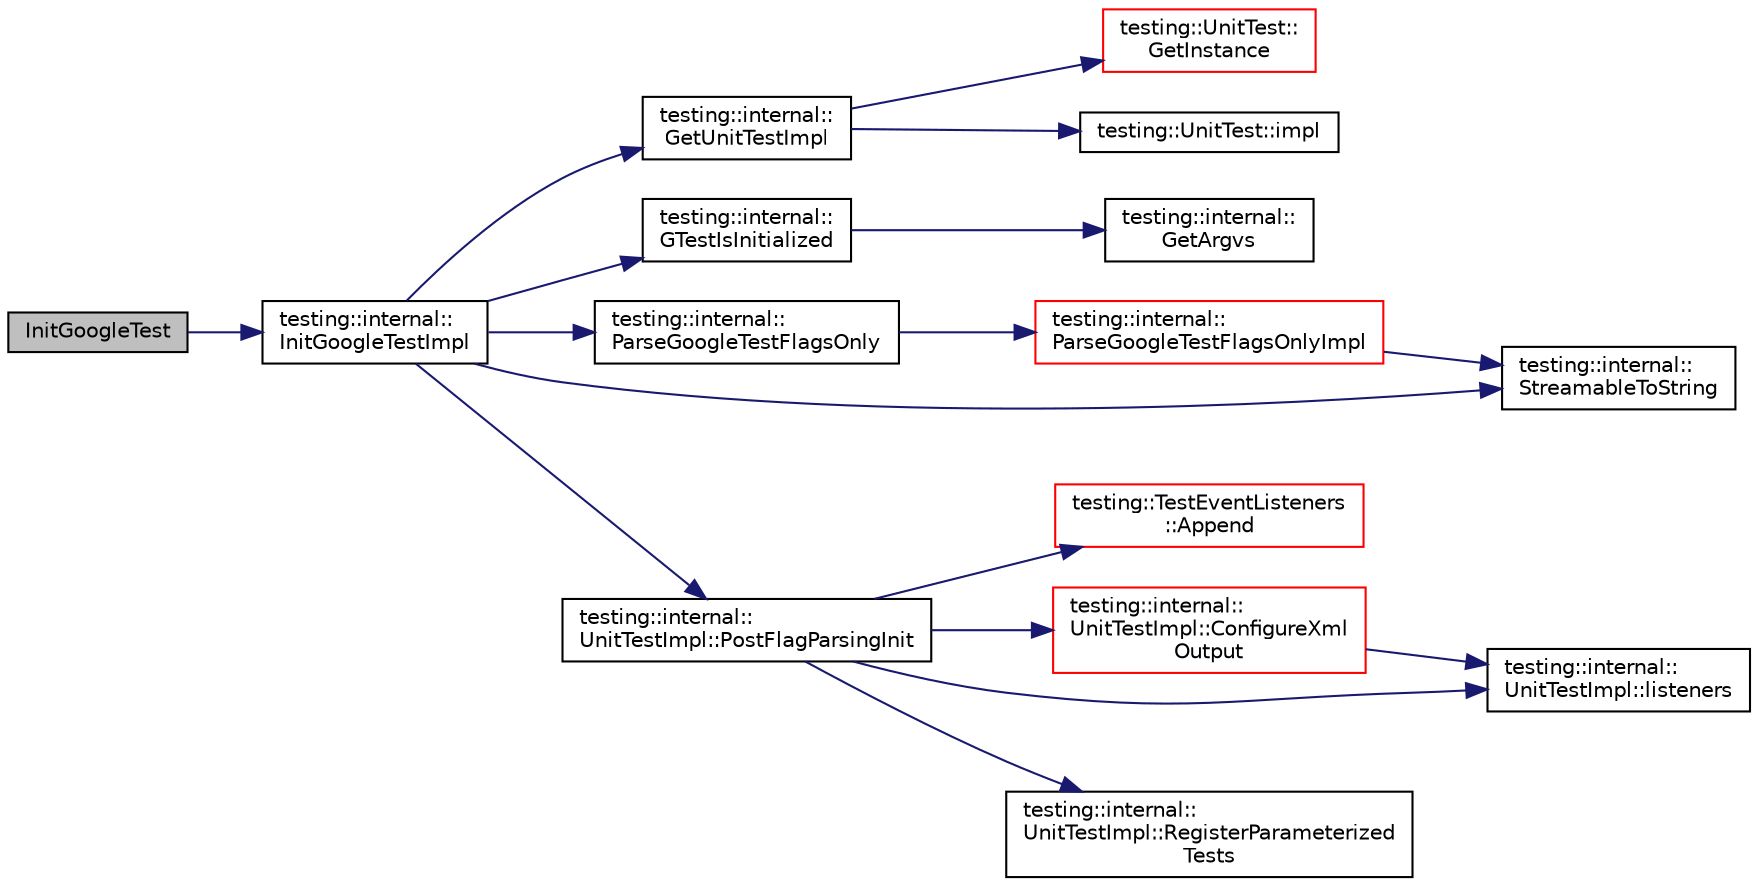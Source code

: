 digraph "InitGoogleTest"
{
 // INTERACTIVE_SVG=YES
 // LATEX_PDF_SIZE
  bgcolor="transparent";
  edge [fontname="Helvetica",fontsize="10",labelfontname="Helvetica",labelfontsize="10"];
  node [fontname="Helvetica",fontsize="10",shape=record];
  rankdir="LR";
  Node1 [label="InitGoogleTest",height=0.2,width=0.4,color="black", fillcolor="grey75", style="filled", fontcolor="black",tooltip=" "];
  Node1 -> Node2 [color="midnightblue",fontsize="10",style="solid",fontname="Helvetica"];
  Node2 [label="testing::internal::\lInitGoogleTestImpl",height=0.2,width=0.4,color="black",URL="$d0/da7/namespacetesting_1_1internal_ac3c6fa93391768aa91c6238b31aaeeb5.html#ac3c6fa93391768aa91c6238b31aaeeb5",tooltip=" "];
  Node2 -> Node3 [color="midnightblue",fontsize="10",style="solid",fontname="Helvetica"];
  Node3 [label="testing::internal::\lGetUnitTestImpl",height=0.2,width=0.4,color="black",URL="$d0/da7/namespacetesting_1_1internal_ad104a3ca418dd1726ea22240b5d77258.html#ad104a3ca418dd1726ea22240b5d77258",tooltip=" "];
  Node3 -> Node4 [color="midnightblue",fontsize="10",style="solid",fontname="Helvetica"];
  Node4 [label="testing::UnitTest::\lGetInstance",height=0.2,width=0.4,color="red",URL="$d5/d21/classtesting_1_1UnitTest_ad200090b11104aca39f25043701886cf.html#ad200090b11104aca39f25043701886cf",tooltip=" "];
  Node3 -> Node6 [color="midnightblue",fontsize="10",style="solid",fontname="Helvetica"];
  Node6 [label="testing::UnitTest::impl",height=0.2,width=0.4,color="black",URL="$d5/d21/classtesting_1_1UnitTest_a7fc0e26510d98598fc6632b7e66a281d.html#a7fc0e26510d98598fc6632b7e66a281d",tooltip=" "];
  Node2 -> Node7 [color="midnightblue",fontsize="10",style="solid",fontname="Helvetica"];
  Node7 [label="testing::internal::\lGTestIsInitialized",height=0.2,width=0.4,color="black",URL="$d0/da7/namespacetesting_1_1internal_a91e707e0d371fae0224ffd37f0d042af.html#a91e707e0d371fae0224ffd37f0d042af",tooltip=" "];
  Node7 -> Node8 [color="midnightblue",fontsize="10",style="solid",fontname="Helvetica"];
  Node8 [label="testing::internal::\lGetArgvs",height=0.2,width=0.4,color="black",URL="$d0/da7/namespacetesting_1_1internal_a72bae19a0033260a6266052ec0126551.html#a72bae19a0033260a6266052ec0126551",tooltip=" "];
  Node2 -> Node9 [color="midnightblue",fontsize="10",style="solid",fontname="Helvetica"];
  Node9 [label="testing::internal::\lParseGoogleTestFlagsOnly",height=0.2,width=0.4,color="black",URL="$d0/da7/namespacetesting_1_1internal_a5655276556ac09c8d184920553da3e90.html#a5655276556ac09c8d184920553da3e90",tooltip=" "];
  Node9 -> Node10 [color="midnightblue",fontsize="10",style="solid",fontname="Helvetica"];
  Node10 [label="testing::internal::\lParseGoogleTestFlagsOnlyImpl",height=0.2,width=0.4,color="red",URL="$d0/da7/namespacetesting_1_1internal_ae4c46ce8c3d016848fff52cc5133f2ac.html#ae4c46ce8c3d016848fff52cc5133f2ac",tooltip=" "];
  Node10 -> Node38 [color="midnightblue",fontsize="10",style="solid",fontname="Helvetica"];
  Node38 [label="testing::internal::\lStreamableToString",height=0.2,width=0.4,color="black",URL="$d0/da7/namespacetesting_1_1internal_aad4beed95d0846e6ffc5da0978ef3bb9.html#aad4beed95d0846e6ffc5da0978ef3bb9",tooltip=" "];
  Node2 -> Node39 [color="midnightblue",fontsize="10",style="solid",fontname="Helvetica"];
  Node39 [label="testing::internal::\lUnitTestImpl::PostFlagParsingInit",height=0.2,width=0.4,color="black",URL="$d0/de3/classtesting_1_1internal_1_1UnitTestImpl_a3d68c6d1fdec822210f96171a3b57b47.html#a3d68c6d1fdec822210f96171a3b57b47",tooltip=" "];
  Node39 -> Node40 [color="midnightblue",fontsize="10",style="solid",fontname="Helvetica"];
  Node40 [label="testing::TestEventListeners\l::Append",height=0.2,width=0.4,color="red",URL="$db/d70/classtesting_1_1TestEventListeners_ad98bf37c3296d62b69659734cb6c7cf8.html#ad98bf37c3296d62b69659734cb6c7cf8",tooltip=" "];
  Node39 -> Node42 [color="midnightblue",fontsize="10",style="solid",fontname="Helvetica"];
  Node42 [label="testing::internal::\lUnitTestImpl::ConfigureXml\lOutput",height=0.2,width=0.4,color="red",URL="$d0/de3/classtesting_1_1internal_1_1UnitTestImpl_acc7d69fbca3370bbdd13ee2b63576030.html#acc7d69fbca3370bbdd13ee2b63576030",tooltip=" "];
  Node42 -> Node64 [color="midnightblue",fontsize="10",style="solid",fontname="Helvetica"];
  Node64 [label="testing::internal::\lUnitTestImpl::listeners",height=0.2,width=0.4,color="black",URL="$d0/de3/classtesting_1_1internal_1_1UnitTestImpl_a371c481b63deeb0ecd47f42b4720480b.html#a371c481b63deeb0ecd47f42b4720480b",tooltip=" "];
  Node39 -> Node64 [color="midnightblue",fontsize="10",style="solid",fontname="Helvetica"];
  Node39 -> Node68 [color="midnightblue",fontsize="10",style="solid",fontname="Helvetica"];
  Node68 [label="testing::internal::\lUnitTestImpl::RegisterParameterized\lTests",height=0.2,width=0.4,color="black",URL="$d0/de3/classtesting_1_1internal_1_1UnitTestImpl_a42dd6cc650b930bbf73f665fbb13d515.html#a42dd6cc650b930bbf73f665fbb13d515",tooltip=" "];
  Node2 -> Node38 [color="midnightblue",fontsize="10",style="solid",fontname="Helvetica"];
}
